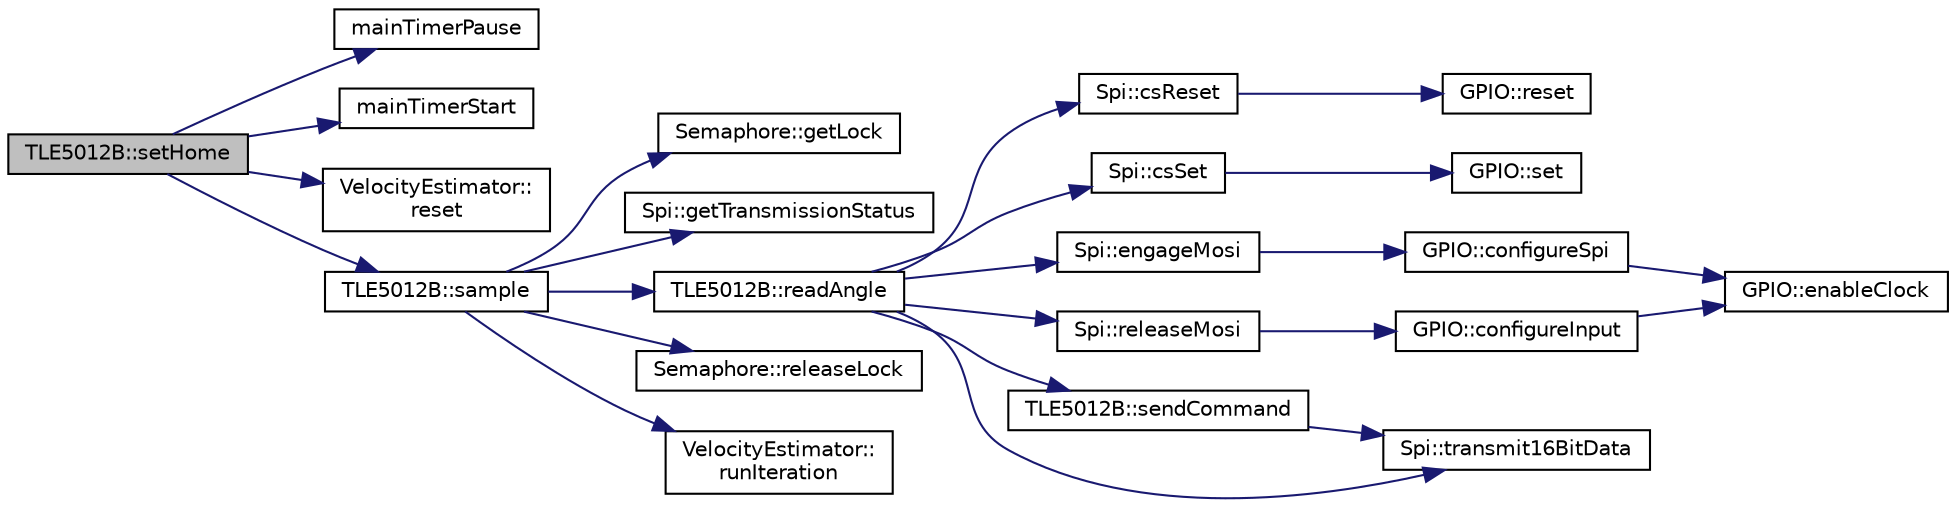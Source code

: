 digraph "TLE5012B::setHome"
{
 // LATEX_PDF_SIZE
  edge [fontname="Helvetica",fontsize="10",labelfontname="Helvetica",labelfontsize="10"];
  node [fontname="Helvetica",fontsize="10",shape=record];
  rankdir="LR";
  Node1 [label="TLE5012B::setHome",height=0.2,width=0.4,color="black", fillcolor="grey75", style="filled", fontcolor="black",tooltip=" "];
  Node1 -> Node2 [color="midnightblue",fontsize="10",style="solid",fontname="Helvetica"];
  Node2 [label="mainTimerPause",height=0.2,width=0.4,color="black", fillcolor="white", style="filled",URL="$timer_8h.html#a982ff14e4fc886d5cab0c4b3cc81bbba",tooltip=" "];
  Node1 -> Node3 [color="midnightblue",fontsize="10",style="solid",fontname="Helvetica"];
  Node3 [label="mainTimerStart",height=0.2,width=0.4,color="black", fillcolor="white", style="filled",URL="$timer_8h.html#a377022943546bb865b98885e82094212",tooltip=" "];
  Node1 -> Node4 [color="midnightblue",fontsize="10",style="solid",fontname="Helvetica"];
  Node4 [label="VelocityEstimator::\lreset",height=0.2,width=0.4,color="black", fillcolor="white", style="filled",URL="$classVelocityEstimator.html#a86d99c6b61019a8897f73702bdef1643",tooltip=" "];
  Node1 -> Node5 [color="midnightblue",fontsize="10",style="solid",fontname="Helvetica"];
  Node5 [label="TLE5012B::sample",height=0.2,width=0.4,color="black", fillcolor="white", style="filled",URL="$classTLE5012B.html#aa2fd38efe1afcbf9762864144a509344",tooltip=" "];
  Node5 -> Node6 [color="midnightblue",fontsize="10",style="solid",fontname="Helvetica"];
  Node6 [label="Semaphore::getLock",height=0.2,width=0.4,color="black", fillcolor="white", style="filled",URL="$classSemaphore.html#ac8c9e668dc718e19dda74d247ef9a7a3",tooltip=" "];
  Node5 -> Node7 [color="midnightblue",fontsize="10",style="solid",fontname="Helvetica"];
  Node7 [label="Spi::getTransmissionStatus",height=0.2,width=0.4,color="black", fillcolor="white", style="filled",URL="$classSpi.html#ab8745ba3b5dae4576c6397965d575552",tooltip=" "];
  Node5 -> Node8 [color="midnightblue",fontsize="10",style="solid",fontname="Helvetica"];
  Node8 [label="TLE5012B::readAngle",height=0.2,width=0.4,color="black", fillcolor="white", style="filled",URL="$classTLE5012B.html#ac9bf248b79a4359e593a4a9d0dab6c72",tooltip=" "];
  Node8 -> Node9 [color="midnightblue",fontsize="10",style="solid",fontname="Helvetica"];
  Node9 [label="Spi::csReset",height=0.2,width=0.4,color="black", fillcolor="white", style="filled",URL="$classSpi.html#a3b471964739067a6906e57df98d78fe2",tooltip=" "];
  Node9 -> Node10 [color="midnightblue",fontsize="10",style="solid",fontname="Helvetica"];
  Node10 [label="GPIO::reset",height=0.2,width=0.4,color="black", fillcolor="white", style="filled",URL="$classGPIO.html#ac07b8ccefa9a990b153da9d7ebb7d7de",tooltip=" "];
  Node8 -> Node11 [color="midnightblue",fontsize="10",style="solid",fontname="Helvetica"];
  Node11 [label="Spi::csSet",height=0.2,width=0.4,color="black", fillcolor="white", style="filled",URL="$classSpi.html#ab9158600079479c20578394fcb9969de",tooltip=" "];
  Node11 -> Node12 [color="midnightblue",fontsize="10",style="solid",fontname="Helvetica"];
  Node12 [label="GPIO::set",height=0.2,width=0.4,color="black", fillcolor="white", style="filled",URL="$classGPIO.html#a73b95aed006181f6dc4fad393ba79d18",tooltip=" "];
  Node8 -> Node13 [color="midnightblue",fontsize="10",style="solid",fontname="Helvetica"];
  Node13 [label="Spi::engageMosi",height=0.2,width=0.4,color="black", fillcolor="white", style="filled",URL="$classSpi.html#affacd9f5cbc237e86f9c33feac6bd48d",tooltip=" "];
  Node13 -> Node14 [color="midnightblue",fontsize="10",style="solid",fontname="Helvetica"];
  Node14 [label="GPIO::configureSpi",height=0.2,width=0.4,color="black", fillcolor="white", style="filled",URL="$classGPIO.html#a661baa554a3dd8c032b3426437377d00",tooltip=" "];
  Node14 -> Node15 [color="midnightblue",fontsize="10",style="solid",fontname="Helvetica"];
  Node15 [label="GPIO::enableClock",height=0.2,width=0.4,color="black", fillcolor="white", style="filled",URL="$classGPIO.html#a8938d91d0c11cc8772bb5f017148dadf",tooltip=" "];
  Node8 -> Node16 [color="midnightblue",fontsize="10",style="solid",fontname="Helvetica"];
  Node16 [label="Spi::releaseMosi",height=0.2,width=0.4,color="black", fillcolor="white", style="filled",URL="$classSpi.html#a4a71843aa50feba892ef575a01ace484",tooltip=" "];
  Node16 -> Node17 [color="midnightblue",fontsize="10",style="solid",fontname="Helvetica"];
  Node17 [label="GPIO::configureInput",height=0.2,width=0.4,color="black", fillcolor="white", style="filled",URL="$classGPIO.html#a04a861b0099bdcfc8927372fe404ba7f",tooltip=" "];
  Node17 -> Node15 [color="midnightblue",fontsize="10",style="solid",fontname="Helvetica"];
  Node8 -> Node18 [color="midnightblue",fontsize="10",style="solid",fontname="Helvetica"];
  Node18 [label="TLE5012B::sendCommand",height=0.2,width=0.4,color="black", fillcolor="white", style="filled",URL="$classTLE5012B.html#ae80184a8777ec899944a3a64f8a17308",tooltip=" "];
  Node18 -> Node19 [color="midnightblue",fontsize="10",style="solid",fontname="Helvetica"];
  Node19 [label="Spi::transmit16BitData",height=0.2,width=0.4,color="black", fillcolor="white", style="filled",URL="$classSpi.html#a189d5c2a32551759b72bbc05faa37bbf",tooltip=" "];
  Node8 -> Node19 [color="midnightblue",fontsize="10",style="solid",fontname="Helvetica"];
  Node5 -> Node20 [color="midnightblue",fontsize="10",style="solid",fontname="Helvetica"];
  Node20 [label="Semaphore::releaseLock",height=0.2,width=0.4,color="black", fillcolor="white", style="filled",URL="$classSemaphore.html#ae562c7d568619eee1e52cde42ab5e3d1",tooltip=" "];
  Node5 -> Node21 [color="midnightblue",fontsize="10",style="solid",fontname="Helvetica"];
  Node21 [label="VelocityEstimator::\lrunIteration",height=0.2,width=0.4,color="black", fillcolor="white", style="filled",URL="$classVelocityEstimator.html#a7967cd3bab62929b89c066384586c9dc",tooltip=" "];
}

